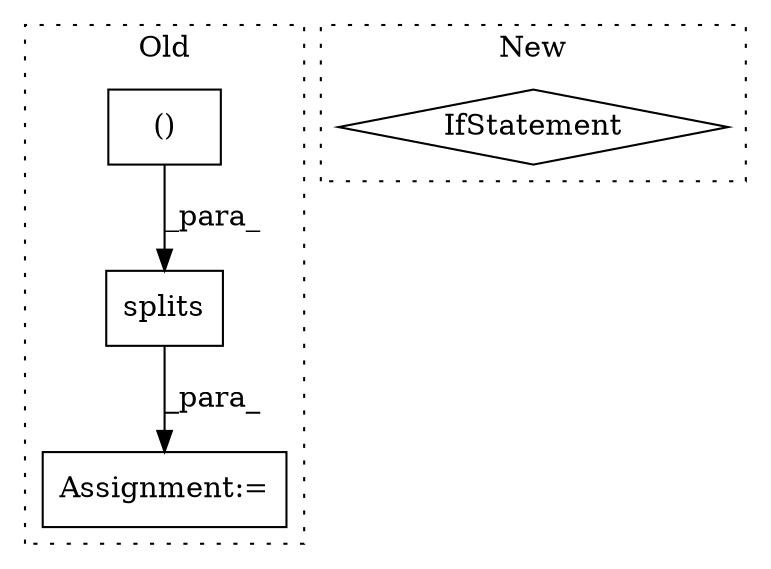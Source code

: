digraph G {
subgraph cluster0 {
1 [label="splits" a="32" s="1837,1895" l="12,1" shape="box"];
3 [label="()" a="106" s="1849" l="40" shape="box"];
4 [label="Assignment:=" a="7" s="1807" l="2" shape="box"];
label = "Old";
style="dotted";
}
subgraph cluster1 {
2 [label="IfStatement" a="25" s="3694" l="56" shape="diamond"];
label = "New";
style="dotted";
}
1 -> 4 [label="_para_"];
3 -> 1 [label="_para_"];
}